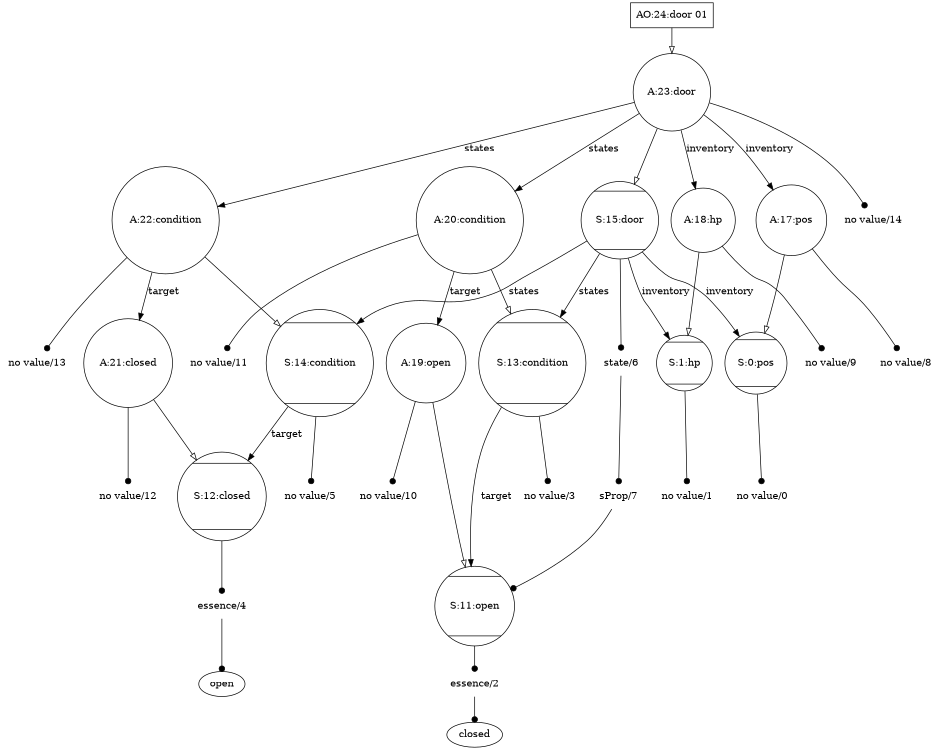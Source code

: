 digraph finite_state_machine {
graph [ dpi = 600 ];
size="8,5";
{
node [shape=Mcircle];
"S:12:closed"
"S:14:condition"
"S:11:open"
"S:13:condition"
"S:1:hp"
"S:0:pos"
"S:15:door"
}
{
node [shape=box];
"AO:24:door 01"
}
{
node [shape=circle];
"A:21:closed"
"A:22:condition"
"A:19:open"
"A:20:condition"
"A:18:hp"
"A:17:pos"
"A:23:door"
}
{
node [shape=plaintext];
"no value/14"
"no value/13"
"no value/12"
"no value/11"
"no value/10"
"no value/9"
"no value/8"
"state/6"
"sProp/7"
"no value/5"
"essence/4"
"no value/3"
"essence/2"
"no value/1"
"no value/0"
}
"S:0:pos" -> "no value/0" [arrowhead=dot];
"S:1:hp" -> "no value/1" [arrowhead=dot];
"S:11:open" -> "essence/2" [arrowhead=dot];
"essence/2" -> "closed" [arrowhead=dot];
"S:13:condition" -> "S:11:open" [label="target"];
"S:13:condition" -> "no value/3" [arrowhead=dot];
"S:12:closed" -> "essence/4" [arrowhead=dot];
"essence/4" -> "open" [arrowhead=dot];
"S:14:condition" -> "S:12:closed" [label="target"];
"S:14:condition" -> "no value/5" [arrowhead=dot];
"S:15:door" -> "S:0:pos" [label="inventory"];
"S:15:door" -> "S:1:hp" [label="inventory"];
"S:15:door" -> "S:13:condition" [label="states"];
"S:15:door" -> "S:14:condition" [label="states"];
"S:15:door" -> "state/6" [arrowhead=dot];
"state/6" -> "sProp/7" [arrowhead=dot];
"sProp/7" -> "S:11:open" [arrowhead=dot];
"A:17:pos" -> "S:0:pos" [arrowhead=onormal];
"A:17:pos" -> "no value/8" [arrowhead=dot];
"A:18:hp" -> "S:1:hp" [arrowhead=onormal];
"A:18:hp" -> "no value/9" [arrowhead=dot];
"A:19:open" -> "S:11:open" [arrowhead=onormal];
"A:19:open" -> "no value/10" [arrowhead=dot];
"A:20:condition" -> "S:13:condition" [arrowhead=onormal];
"A:20:condition" -> "A:19:open" [label="target"];
"A:20:condition" -> "no value/11" [arrowhead=dot];
"A:21:closed" -> "S:12:closed" [arrowhead=onormal];
"A:21:closed" -> "no value/12" [arrowhead=dot];
"A:22:condition" -> "S:14:condition" [arrowhead=onormal];
"A:22:condition" -> "A:21:closed" [label="target"];
"A:22:condition" -> "no value/13" [arrowhead=dot];
"A:23:door" -> "S:15:door" [arrowhead=onormal];
"A:23:door" -> "A:17:pos" [label="inventory"];
"A:23:door" -> "A:18:hp" [label="inventory"];
"A:23:door" -> "A:20:condition" [label="states"];
"A:23:door" -> "A:22:condition" [label="states"];
"A:23:door" -> "no value/14" [arrowhead=dot];
"AO:24:door 01" -> "A:23:door" [arrowhead=onormal];
}